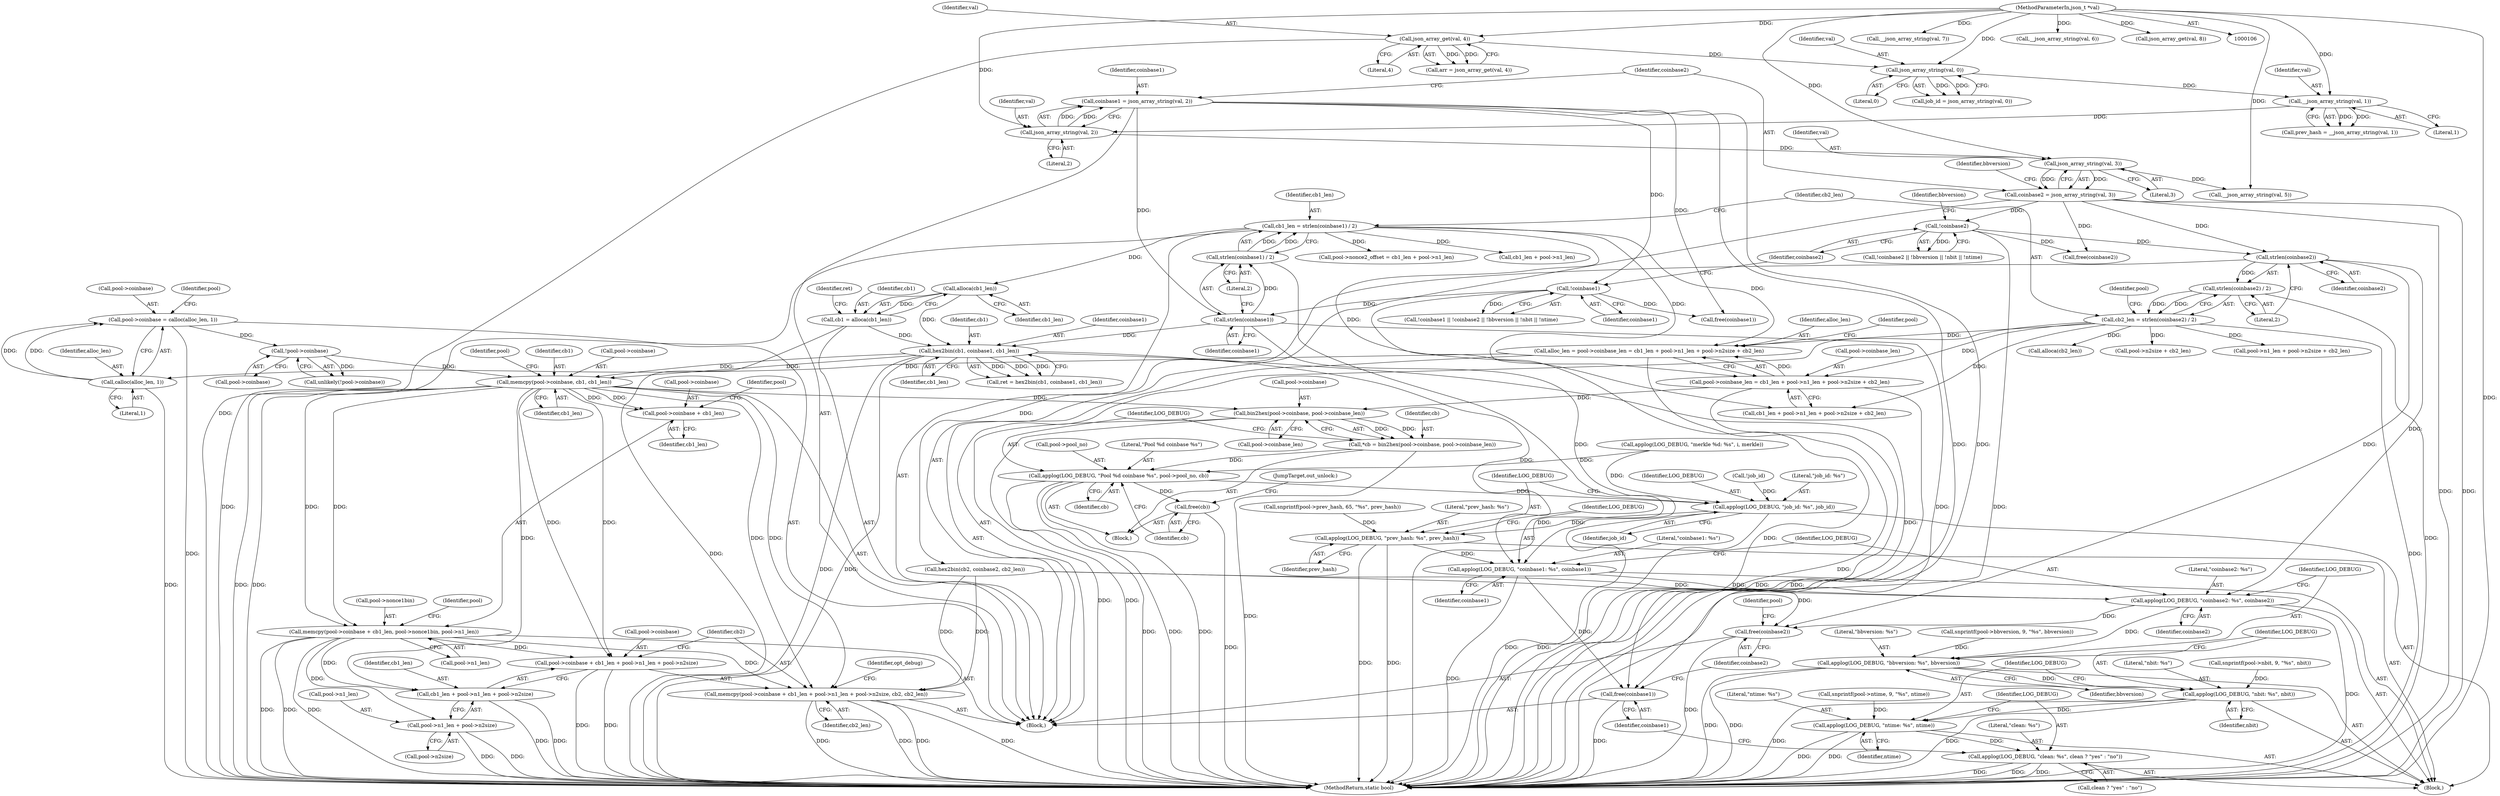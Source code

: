 digraph "0_cgminer_e1c5050734123973b99d181c45e74b2cbb00272e_1@API" {
"1000565" [label="(Call,memcpy(pool->coinbase, cb1, cb1_len))"];
"1000558" [label="(Call,!pool->coinbase)"];
"1000549" [label="(Call,pool->coinbase = calloc(alloc_len, 1))"];
"1000553" [label="(Call,calloc(alloc_len, 1))"];
"1000295" [label="(Call,alloc_len = pool->coinbase_len = cb1_len + pool->n1_len + pool->n2size + cb2_len)"];
"1000297" [label="(Call,pool->coinbase_len = cb1_len + pool->n1_len + pool->n2size + cb2_len)"];
"1000255" [label="(Call,cb1_len = strlen(coinbase1) / 2)"];
"1000257" [label="(Call,strlen(coinbase1) / 2)"];
"1000258" [label="(Call,strlen(coinbase1))"];
"1000203" [label="(Call,!coinbase1)"];
"1000164" [label="(Call,coinbase1 = json_array_string(val, 2))"];
"1000166" [label="(Call,json_array_string(val, 2))"];
"1000161" [label="(Call,__json_array_string(val, 1))"];
"1000156" [label="(Call,json_array_string(val, 0))"];
"1000139" [label="(Call,json_array_get(val, 4))"];
"1000108" [label="(MethodParameterIn,json_t *val)"];
"1000261" [label="(Call,cb2_len = strlen(coinbase2) / 2)"];
"1000263" [label="(Call,strlen(coinbase2) / 2)"];
"1000264" [label="(Call,strlen(coinbase2))"];
"1000206" [label="(Call,!coinbase2)"];
"1000169" [label="(Call,coinbase2 = json_array_string(val, 3))"];
"1000171" [label="(Call,json_array_string(val, 3))"];
"1000510" [label="(Call,hex2bin(cb1, coinbase1, cb1_len))"];
"1000504" [label="(Call,cb1 = alloca(cb1_len))"];
"1000506" [label="(Call,alloca(cb1_len))"];
"1000571" [label="(Call,memcpy(pool->coinbase + cb1_len, pool->nonce1bin, pool->n1_len))"];
"1000583" [label="(Call,memcpy(pool->coinbase + cb1_len + pool->n1_len + pool->n2size, cb2, cb2_len))"];
"1000584" [label="(Call,pool->coinbase + cb1_len + pool->n1_len + pool->n2size)"];
"1000588" [label="(Call,cb1_len + pool->n1_len + pool->n2size)"];
"1000590" [label="(Call,pool->n1_len + pool->n2size)"];
"1000572" [label="(Call,pool->coinbase + cb1_len)"];
"1000605" [label="(Call,bin2hex(pool->coinbase, pool->coinbase_len))"];
"1000603" [label="(Call,*cb = bin2hex(pool->coinbase, pool->coinbase_len))"];
"1000612" [label="(Call,applog(LOG_DEBUG, \"Pool %d coinbase %s\", pool->pool_no, cb))"];
"1000619" [label="(Call,free(cb))"];
"1000630" [label="(Call,applog(LOG_DEBUG, \"job_id: %s\", job_id))"];
"1000634" [label="(Call,applog(LOG_DEBUG, \"prev_hash: %s\", prev_hash))"];
"1000638" [label="(Call,applog(LOG_DEBUG, \"coinbase1: %s\", coinbase1))"];
"1000642" [label="(Call,applog(LOG_DEBUG, \"coinbase2: %s\", coinbase2))"];
"1000646" [label="(Call,applog(LOG_DEBUG, \"bbversion: %s\", bbversion))"];
"1000650" [label="(Call,applog(LOG_DEBUG, \"nbit: %s\", nbit))"];
"1000654" [label="(Call,applog(LOG_DEBUG, \"ntime: %s\", ntime))"];
"1000658" [label="(Call,applog(LOG_DEBUG, \"clean: %s\", clean ? \"yes\" : \"no\"))"];
"1000667" [label="(Call,free(coinbase2))"];
"1000665" [label="(Call,free(coinbase1))"];
"1000572" [label="(Call,pool->coinbase + cb1_len)"];
"1000509" [label="(Identifier,ret)"];
"1000258" [label="(Call,strlen(coinbase1))"];
"1000646" [label="(Call,applog(LOG_DEBUG, \"bbversion: %s\", bbversion))"];
"1000314" [label="(Identifier,pool)"];
"1000186" [label="(Call,__json_array_string(val, 7))"];
"1000257" [label="(Call,strlen(coinbase1) / 2)"];
"1000137" [label="(Call,arr = json_array_get(val, 4))"];
"1000618" [label="(Identifier,cb)"];
"1000652" [label="(Literal,\"nbit: %s\")"];
"1000301" [label="(Call,cb1_len + pool->n1_len + pool->n2size + cb2_len)"];
"1000661" [label="(Call,clean ? \"yes\" : \"no\")"];
"1000141" [label="(Literal,4)"];
"1000671" [label="(Identifier,pool)"];
"1000505" [label="(Identifier,cb1)"];
"1000181" [label="(Call,__json_array_string(val, 6))"];
"1000210" [label="(Identifier,bbversion)"];
"1000156" [label="(Call,json_array_string(val, 0))"];
"1000636" [label="(Literal,\"prev_hash: %s\")"];
"1000609" [label="(Call,pool->coinbase_len)"];
"1000591" [label="(Call,pool->n1_len)"];
"1000511" [label="(Identifier,cb1)"];
"1000402" [label="(Call,applog(LOG_DEBUG, \"merkle %d: %s\", i, merkle))"];
"1000573" [label="(Call,pool->coinbase)"];
"1000635" [label="(Identifier,LOG_DEBUG)"];
"1000162" [label="(Identifier,val)"];
"1000265" [label="(Identifier,coinbase2)"];
"1000578" [label="(Identifier,pool)"];
"1000634" [label="(Call,applog(LOG_DEBUG, \"prev_hash: %s\", prev_hash))"];
"1000154" [label="(Call,job_id = json_array_string(val, 0))"];
"1000585" [label="(Call,pool->coinbase)"];
"1000571" [label="(Call,memcpy(pool->coinbase + cb1_len, pool->nonce1bin, pool->n1_len))"];
"1000176" [label="(Call,__json_array_string(val, 5))"];
"1000510" [label="(Call,hex2bin(cb1, coinbase1, cb1_len))"];
"1000170" [label="(Identifier,coinbase2)"];
"1000639" [label="(Identifier,LOG_DEBUG)"];
"1000647" [label="(Identifier,LOG_DEBUG)"];
"1000227" [label="(Call,free(coinbase2))"];
"1000685" [label="(MethodReturn,static bool)"];
"1000512" [label="(Identifier,coinbase1)"];
"1000637" [label="(Identifier,prev_hash)"];
"1000597" [label="(Identifier,cb2)"];
"1000649" [label="(Identifier,bbversion)"];
"1000297" [label="(Call,pool->coinbase_len = cb1_len + pool->n1_len + pool->n2size + cb2_len)"];
"1000256" [label="(Identifier,cb1_len)"];
"1000167" [label="(Identifier,val)"];
"1000513" [label="(Identifier,cb1_len)"];
"1000603" [label="(Call,*cb = bin2hex(pool->coinbase, pool->coinbase_len))"];
"1000206" [label="(Call,!coinbase2)"];
"1000205" [label="(Call,!coinbase2 || !bbversion || !nbit || !ntime)"];
"1000653" [label="(Identifier,nbit)"];
"1000248" [label="(Call,snprintf(pool->prev_hash, 65, \"%s\", prev_hash))"];
"1000109" [label="(Block,)"];
"1000171" [label="(Call,json_array_string(val, 3))"];
"1000605" [label="(Call,bin2hex(pool->coinbase, pool->coinbase_len))"];
"1000161" [label="(Call,__json_array_string(val, 1))"];
"1000164" [label="(Call,coinbase1 = json_array_string(val, 2))"];
"1000650" [label="(Call,applog(LOG_DEBUG, \"nbit: %s\", nbit))"];
"1000169" [label="(Call,coinbase2 = json_array_string(val, 3))"];
"1000631" [label="(Identifier,LOG_DEBUG)"];
"1000264" [label="(Call,strlen(coinbase2))"];
"1000557" [label="(Call,unlikely(!pool->coinbase))"];
"1000588" [label="(Call,cb1_len + pool->n1_len + pool->n2size)"];
"1000168" [label="(Literal,2)"];
"1000619" [label="(Call,free(cb))"];
"1000263" [label="(Call,strlen(coinbase2) / 2)"];
"1000642" [label="(Call,applog(LOG_DEBUG, \"coinbase2: %s\", coinbase2))"];
"1000192" [label="(Call,json_array_get(val, 8))"];
"1000614" [label="(Literal,\"Pool %d coinbase %s\")"];
"1000260" [label="(Literal,2)"];
"1000644" [label="(Literal,\"coinbase2: %s\")"];
"1000558" [label="(Call,!pool->coinbase)"];
"1000296" [label="(Identifier,alloc_len)"];
"1000648" [label="(Literal,\"bbversion: %s\")"];
"1000658" [label="(Call,applog(LOG_DEBUG, \"clean: %s\", clean ? \"yes\" : \"no\"))"];
"1000175" [label="(Identifier,bbversion)"];
"1000586" [label="(Identifier,pool)"];
"1000281" [label="(Call,snprintf(pool->ntime, 9, \"%s\", ntime))"];
"1000666" [label="(Identifier,coinbase1)"];
"1000629" [label="(Block,)"];
"1000600" [label="(Identifier,opt_debug)"];
"1000157" [label="(Identifier,val)"];
"1000553" [label="(Call,calloc(alloc_len, 1))"];
"1000303" [label="(Call,pool->n1_len + pool->n2size + cb2_len)"];
"1000604" [label="(Identifier,cb)"];
"1000204" [label="(Identifier,coinbase1)"];
"1000529" [label="(Call,hex2bin(cb2, coinbase2, cb2_len))"];
"1000574" [label="(Identifier,pool)"];
"1000108" [label="(MethodParameterIn,json_t *val)"];
"1000656" [label="(Literal,\"ntime: %s\")"];
"1000621" [label="(JumpTarget,out_unlock:)"];
"1000554" [label="(Identifier,alloc_len)"];
"1000560" [label="(Identifier,pool)"];
"1000549" [label="(Call,pool->coinbase = calloc(alloc_len, 1))"];
"1000613" [label="(Identifier,LOG_DEBUG)"];
"1000655" [label="(Identifier,LOG_DEBUG)"];
"1000665" [label="(Call,free(coinbase1))"];
"1000269" [label="(Identifier,pool)"];
"1000507" [label="(Identifier,cb1_len)"];
"1000525" [label="(Call,alloca(cb2_len))"];
"1000274" [label="(Call,snprintf(pool->nbit, 9, \"%s\", nbit))"];
"1000657" [label="(Identifier,ntime)"];
"1000601" [label="(Block,)"];
"1000259" [label="(Identifier,coinbase1)"];
"1000158" [label="(Literal,0)"];
"1000262" [label="(Identifier,cb2_len)"];
"1000612" [label="(Call,applog(LOG_DEBUG, \"Pool %d coinbase %s\", pool->pool_no, cb))"];
"1000569" [label="(Identifier,cb1)"];
"1000641" [label="(Identifier,coinbase1)"];
"1000667" [label="(Call,free(coinbase2))"];
"1000139" [label="(Call,json_array_get(val, 4))"];
"1000166" [label="(Call,json_array_string(val, 2))"];
"1000197" [label="(Call,!job_id)"];
"1000307" [label="(Call,pool->n2size + cb2_len)"];
"1000559" [label="(Call,pool->coinbase)"];
"1000316" [label="(Call,cb1_len + pool->n1_len)"];
"1000633" [label="(Identifier,job_id)"];
"1000570" [label="(Identifier,cb1_len)"];
"1000267" [label="(Call,snprintf(pool->bbversion, 9, \"%s\", bbversion))"];
"1000643" [label="(Identifier,LOG_DEBUG)"];
"1000577" [label="(Call,pool->nonce1bin)"];
"1000576" [label="(Identifier,cb1_len)"];
"1000584" [label="(Call,pool->coinbase + cb1_len + pool->n1_len + pool->n2size)"];
"1000223" [label="(Call,free(coinbase1))"];
"1000565" [label="(Call,memcpy(pool->coinbase, cb1, cb1_len))"];
"1000660" [label="(Literal,\"clean: %s\")"];
"1000295" [label="(Call,alloc_len = pool->coinbase_len = cb1_len + pool->n1_len + pool->n2size + cb2_len)"];
"1000140" [label="(Identifier,val)"];
"1000165" [label="(Identifier,coinbase1)"];
"1000504" [label="(Call,cb1 = alloca(cb1_len))"];
"1000589" [label="(Identifier,cb1_len)"];
"1000203" [label="(Call,!coinbase1)"];
"1000298" [label="(Call,pool->coinbase_len)"];
"1000312" [label="(Call,pool->nonce2_offset = cb1_len + pool->n1_len)"];
"1000266" [label="(Literal,2)"];
"1000638" [label="(Call,applog(LOG_DEBUG, \"coinbase1: %s\", coinbase1))"];
"1000207" [label="(Identifier,coinbase2)"];
"1000159" [label="(Call,prev_hash = __json_array_string(val, 1))"];
"1000508" [label="(Call,ret = hex2bin(cb1, coinbase1, cb1_len))"];
"1000632" [label="(Literal,\"job_id: %s\")"];
"1000506" [label="(Call,alloca(cb1_len))"];
"1000630" [label="(Call,applog(LOG_DEBUG, \"job_id: %s\", job_id))"];
"1000255" [label="(Call,cb1_len = strlen(coinbase1) / 2)"];
"1000659" [label="(Identifier,LOG_DEBUG)"];
"1000163" [label="(Literal,1)"];
"1000580" [label="(Call,pool->n1_len)"];
"1000202" [label="(Call,!coinbase1 || !coinbase2 || !bbversion || !nbit || !ntime)"];
"1000620" [label="(Identifier,cb)"];
"1000645" [label="(Identifier,coinbase2)"];
"1000654" [label="(Call,applog(LOG_DEBUG, \"ntime: %s\", ntime))"];
"1000550" [label="(Call,pool->coinbase)"];
"1000598" [label="(Identifier,cb2_len)"];
"1000261" [label="(Call,cb2_len = strlen(coinbase2) / 2)"];
"1000173" [label="(Literal,3)"];
"1000651" [label="(Identifier,LOG_DEBUG)"];
"1000566" [label="(Call,pool->coinbase)"];
"1000640" [label="(Literal,\"coinbase1: %s\")"];
"1000668" [label="(Identifier,coinbase2)"];
"1000606" [label="(Call,pool->coinbase)"];
"1000172" [label="(Identifier,val)"];
"1000615" [label="(Call,pool->pool_no)"];
"1000583" [label="(Call,memcpy(pool->coinbase + cb1_len + pool->n1_len + pool->n2size, cb2, cb2_len))"];
"1000590" [label="(Call,pool->n1_len + pool->n2size)"];
"1000555" [label="(Literal,1)"];
"1000594" [label="(Call,pool->n2size)"];
"1000565" -> "1000109"  [label="AST: "];
"1000565" -> "1000570"  [label="CFG: "];
"1000566" -> "1000565"  [label="AST: "];
"1000569" -> "1000565"  [label="AST: "];
"1000570" -> "1000565"  [label="AST: "];
"1000574" -> "1000565"  [label="CFG: "];
"1000565" -> "1000685"  [label="DDG: "];
"1000565" -> "1000685"  [label="DDG: "];
"1000558" -> "1000565"  [label="DDG: "];
"1000510" -> "1000565"  [label="DDG: "];
"1000510" -> "1000565"  [label="DDG: "];
"1000565" -> "1000571"  [label="DDG: "];
"1000565" -> "1000571"  [label="DDG: "];
"1000565" -> "1000572"  [label="DDG: "];
"1000565" -> "1000572"  [label="DDG: "];
"1000565" -> "1000583"  [label="DDG: "];
"1000565" -> "1000583"  [label="DDG: "];
"1000565" -> "1000584"  [label="DDG: "];
"1000565" -> "1000584"  [label="DDG: "];
"1000565" -> "1000588"  [label="DDG: "];
"1000565" -> "1000605"  [label="DDG: "];
"1000558" -> "1000557"  [label="AST: "];
"1000558" -> "1000559"  [label="CFG: "];
"1000559" -> "1000558"  [label="AST: "];
"1000557" -> "1000558"  [label="CFG: "];
"1000558" -> "1000557"  [label="DDG: "];
"1000549" -> "1000558"  [label="DDG: "];
"1000549" -> "1000109"  [label="AST: "];
"1000549" -> "1000553"  [label="CFG: "];
"1000550" -> "1000549"  [label="AST: "];
"1000553" -> "1000549"  [label="AST: "];
"1000560" -> "1000549"  [label="CFG: "];
"1000549" -> "1000685"  [label="DDG: "];
"1000553" -> "1000549"  [label="DDG: "];
"1000553" -> "1000549"  [label="DDG: "];
"1000553" -> "1000555"  [label="CFG: "];
"1000554" -> "1000553"  [label="AST: "];
"1000555" -> "1000553"  [label="AST: "];
"1000553" -> "1000685"  [label="DDG: "];
"1000295" -> "1000553"  [label="DDG: "];
"1000295" -> "1000109"  [label="AST: "];
"1000295" -> "1000297"  [label="CFG: "];
"1000296" -> "1000295"  [label="AST: "];
"1000297" -> "1000295"  [label="AST: "];
"1000314" -> "1000295"  [label="CFG: "];
"1000295" -> "1000685"  [label="DDG: "];
"1000297" -> "1000295"  [label="DDG: "];
"1000255" -> "1000295"  [label="DDG: "];
"1000261" -> "1000295"  [label="DDG: "];
"1000297" -> "1000301"  [label="CFG: "];
"1000298" -> "1000297"  [label="AST: "];
"1000301" -> "1000297"  [label="AST: "];
"1000297" -> "1000685"  [label="DDG: "];
"1000297" -> "1000685"  [label="DDG: "];
"1000255" -> "1000297"  [label="DDG: "];
"1000261" -> "1000297"  [label="DDG: "];
"1000297" -> "1000605"  [label="DDG: "];
"1000255" -> "1000109"  [label="AST: "];
"1000255" -> "1000257"  [label="CFG: "];
"1000256" -> "1000255"  [label="AST: "];
"1000257" -> "1000255"  [label="AST: "];
"1000262" -> "1000255"  [label="CFG: "];
"1000255" -> "1000685"  [label="DDG: "];
"1000257" -> "1000255"  [label="DDG: "];
"1000257" -> "1000255"  [label="DDG: "];
"1000255" -> "1000301"  [label="DDG: "];
"1000255" -> "1000312"  [label="DDG: "];
"1000255" -> "1000316"  [label="DDG: "];
"1000255" -> "1000506"  [label="DDG: "];
"1000257" -> "1000260"  [label="CFG: "];
"1000258" -> "1000257"  [label="AST: "];
"1000260" -> "1000257"  [label="AST: "];
"1000257" -> "1000685"  [label="DDG: "];
"1000258" -> "1000257"  [label="DDG: "];
"1000258" -> "1000259"  [label="CFG: "];
"1000259" -> "1000258"  [label="AST: "];
"1000260" -> "1000258"  [label="CFG: "];
"1000203" -> "1000258"  [label="DDG: "];
"1000164" -> "1000258"  [label="DDG: "];
"1000258" -> "1000510"  [label="DDG: "];
"1000258" -> "1000638"  [label="DDG: "];
"1000258" -> "1000665"  [label="DDG: "];
"1000203" -> "1000202"  [label="AST: "];
"1000203" -> "1000204"  [label="CFG: "];
"1000204" -> "1000203"  [label="AST: "];
"1000207" -> "1000203"  [label="CFG: "];
"1000202" -> "1000203"  [label="CFG: "];
"1000203" -> "1000685"  [label="DDG: "];
"1000203" -> "1000202"  [label="DDG: "];
"1000164" -> "1000203"  [label="DDG: "];
"1000203" -> "1000223"  [label="DDG: "];
"1000164" -> "1000109"  [label="AST: "];
"1000164" -> "1000166"  [label="CFG: "];
"1000165" -> "1000164"  [label="AST: "];
"1000166" -> "1000164"  [label="AST: "];
"1000170" -> "1000164"  [label="CFG: "];
"1000164" -> "1000685"  [label="DDG: "];
"1000164" -> "1000685"  [label="DDG: "];
"1000166" -> "1000164"  [label="DDG: "];
"1000166" -> "1000164"  [label="DDG: "];
"1000164" -> "1000223"  [label="DDG: "];
"1000166" -> "1000168"  [label="CFG: "];
"1000167" -> "1000166"  [label="AST: "];
"1000168" -> "1000166"  [label="AST: "];
"1000161" -> "1000166"  [label="DDG: "];
"1000108" -> "1000166"  [label="DDG: "];
"1000166" -> "1000171"  [label="DDG: "];
"1000161" -> "1000159"  [label="AST: "];
"1000161" -> "1000163"  [label="CFG: "];
"1000162" -> "1000161"  [label="AST: "];
"1000163" -> "1000161"  [label="AST: "];
"1000159" -> "1000161"  [label="CFG: "];
"1000161" -> "1000159"  [label="DDG: "];
"1000161" -> "1000159"  [label="DDG: "];
"1000156" -> "1000161"  [label="DDG: "];
"1000108" -> "1000161"  [label="DDG: "];
"1000156" -> "1000154"  [label="AST: "];
"1000156" -> "1000158"  [label="CFG: "];
"1000157" -> "1000156"  [label="AST: "];
"1000158" -> "1000156"  [label="AST: "];
"1000154" -> "1000156"  [label="CFG: "];
"1000156" -> "1000154"  [label="DDG: "];
"1000156" -> "1000154"  [label="DDG: "];
"1000139" -> "1000156"  [label="DDG: "];
"1000108" -> "1000156"  [label="DDG: "];
"1000139" -> "1000137"  [label="AST: "];
"1000139" -> "1000141"  [label="CFG: "];
"1000140" -> "1000139"  [label="AST: "];
"1000141" -> "1000139"  [label="AST: "];
"1000137" -> "1000139"  [label="CFG: "];
"1000139" -> "1000685"  [label="DDG: "];
"1000139" -> "1000137"  [label="DDG: "];
"1000139" -> "1000137"  [label="DDG: "];
"1000108" -> "1000139"  [label="DDG: "];
"1000108" -> "1000106"  [label="AST: "];
"1000108" -> "1000685"  [label="DDG: "];
"1000108" -> "1000171"  [label="DDG: "];
"1000108" -> "1000176"  [label="DDG: "];
"1000108" -> "1000181"  [label="DDG: "];
"1000108" -> "1000186"  [label="DDG: "];
"1000108" -> "1000192"  [label="DDG: "];
"1000261" -> "1000109"  [label="AST: "];
"1000261" -> "1000263"  [label="CFG: "];
"1000262" -> "1000261"  [label="AST: "];
"1000263" -> "1000261"  [label="AST: "];
"1000269" -> "1000261"  [label="CFG: "];
"1000261" -> "1000685"  [label="DDG: "];
"1000263" -> "1000261"  [label="DDG: "];
"1000263" -> "1000261"  [label="DDG: "];
"1000261" -> "1000301"  [label="DDG: "];
"1000261" -> "1000303"  [label="DDG: "];
"1000261" -> "1000307"  [label="DDG: "];
"1000261" -> "1000525"  [label="DDG: "];
"1000263" -> "1000266"  [label="CFG: "];
"1000264" -> "1000263"  [label="AST: "];
"1000266" -> "1000263"  [label="AST: "];
"1000263" -> "1000685"  [label="DDG: "];
"1000264" -> "1000263"  [label="DDG: "];
"1000264" -> "1000265"  [label="CFG: "];
"1000265" -> "1000264"  [label="AST: "];
"1000266" -> "1000264"  [label="CFG: "];
"1000206" -> "1000264"  [label="DDG: "];
"1000169" -> "1000264"  [label="DDG: "];
"1000264" -> "1000529"  [label="DDG: "];
"1000264" -> "1000642"  [label="DDG: "];
"1000264" -> "1000667"  [label="DDG: "];
"1000206" -> "1000205"  [label="AST: "];
"1000206" -> "1000207"  [label="CFG: "];
"1000207" -> "1000206"  [label="AST: "];
"1000210" -> "1000206"  [label="CFG: "];
"1000205" -> "1000206"  [label="CFG: "];
"1000206" -> "1000685"  [label="DDG: "];
"1000206" -> "1000205"  [label="DDG: "];
"1000169" -> "1000206"  [label="DDG: "];
"1000206" -> "1000227"  [label="DDG: "];
"1000169" -> "1000109"  [label="AST: "];
"1000169" -> "1000171"  [label="CFG: "];
"1000170" -> "1000169"  [label="AST: "];
"1000171" -> "1000169"  [label="AST: "];
"1000175" -> "1000169"  [label="CFG: "];
"1000169" -> "1000685"  [label="DDG: "];
"1000169" -> "1000685"  [label="DDG: "];
"1000171" -> "1000169"  [label="DDG: "];
"1000171" -> "1000169"  [label="DDG: "];
"1000169" -> "1000227"  [label="DDG: "];
"1000171" -> "1000173"  [label="CFG: "];
"1000172" -> "1000171"  [label="AST: "];
"1000173" -> "1000171"  [label="AST: "];
"1000171" -> "1000176"  [label="DDG: "];
"1000510" -> "1000508"  [label="AST: "];
"1000510" -> "1000513"  [label="CFG: "];
"1000511" -> "1000510"  [label="AST: "];
"1000512" -> "1000510"  [label="AST: "];
"1000513" -> "1000510"  [label="AST: "];
"1000508" -> "1000510"  [label="CFG: "];
"1000510" -> "1000685"  [label="DDG: "];
"1000510" -> "1000685"  [label="DDG: "];
"1000510" -> "1000508"  [label="DDG: "];
"1000510" -> "1000508"  [label="DDG: "];
"1000510" -> "1000508"  [label="DDG: "];
"1000504" -> "1000510"  [label="DDG: "];
"1000506" -> "1000510"  [label="DDG: "];
"1000510" -> "1000638"  [label="DDG: "];
"1000510" -> "1000665"  [label="DDG: "];
"1000504" -> "1000109"  [label="AST: "];
"1000504" -> "1000506"  [label="CFG: "];
"1000505" -> "1000504"  [label="AST: "];
"1000506" -> "1000504"  [label="AST: "];
"1000509" -> "1000504"  [label="CFG: "];
"1000504" -> "1000685"  [label="DDG: "];
"1000506" -> "1000504"  [label="DDG: "];
"1000506" -> "1000507"  [label="CFG: "];
"1000507" -> "1000506"  [label="AST: "];
"1000571" -> "1000109"  [label="AST: "];
"1000571" -> "1000580"  [label="CFG: "];
"1000572" -> "1000571"  [label="AST: "];
"1000577" -> "1000571"  [label="AST: "];
"1000580" -> "1000571"  [label="AST: "];
"1000586" -> "1000571"  [label="CFG: "];
"1000571" -> "1000685"  [label="DDG: "];
"1000571" -> "1000685"  [label="DDG: "];
"1000571" -> "1000685"  [label="DDG: "];
"1000571" -> "1000583"  [label="DDG: "];
"1000571" -> "1000584"  [label="DDG: "];
"1000571" -> "1000588"  [label="DDG: "];
"1000571" -> "1000590"  [label="DDG: "];
"1000583" -> "1000109"  [label="AST: "];
"1000583" -> "1000598"  [label="CFG: "];
"1000584" -> "1000583"  [label="AST: "];
"1000597" -> "1000583"  [label="AST: "];
"1000598" -> "1000583"  [label="AST: "];
"1000600" -> "1000583"  [label="CFG: "];
"1000583" -> "1000685"  [label="DDG: "];
"1000583" -> "1000685"  [label="DDG: "];
"1000583" -> "1000685"  [label="DDG: "];
"1000583" -> "1000685"  [label="DDG: "];
"1000529" -> "1000583"  [label="DDG: "];
"1000529" -> "1000583"  [label="DDG: "];
"1000584" -> "1000588"  [label="CFG: "];
"1000585" -> "1000584"  [label="AST: "];
"1000588" -> "1000584"  [label="AST: "];
"1000597" -> "1000584"  [label="CFG: "];
"1000584" -> "1000685"  [label="DDG: "];
"1000584" -> "1000685"  [label="DDG: "];
"1000588" -> "1000590"  [label="CFG: "];
"1000589" -> "1000588"  [label="AST: "];
"1000590" -> "1000588"  [label="AST: "];
"1000588" -> "1000685"  [label="DDG: "];
"1000588" -> "1000685"  [label="DDG: "];
"1000590" -> "1000594"  [label="CFG: "];
"1000591" -> "1000590"  [label="AST: "];
"1000594" -> "1000590"  [label="AST: "];
"1000590" -> "1000685"  [label="DDG: "];
"1000590" -> "1000685"  [label="DDG: "];
"1000572" -> "1000576"  [label="CFG: "];
"1000573" -> "1000572"  [label="AST: "];
"1000576" -> "1000572"  [label="AST: "];
"1000578" -> "1000572"  [label="CFG: "];
"1000605" -> "1000603"  [label="AST: "];
"1000605" -> "1000609"  [label="CFG: "];
"1000606" -> "1000605"  [label="AST: "];
"1000609" -> "1000605"  [label="AST: "];
"1000603" -> "1000605"  [label="CFG: "];
"1000605" -> "1000685"  [label="DDG: "];
"1000605" -> "1000685"  [label="DDG: "];
"1000605" -> "1000603"  [label="DDG: "];
"1000605" -> "1000603"  [label="DDG: "];
"1000603" -> "1000601"  [label="AST: "];
"1000604" -> "1000603"  [label="AST: "];
"1000613" -> "1000603"  [label="CFG: "];
"1000603" -> "1000685"  [label="DDG: "];
"1000603" -> "1000612"  [label="DDG: "];
"1000612" -> "1000601"  [label="AST: "];
"1000612" -> "1000618"  [label="CFG: "];
"1000613" -> "1000612"  [label="AST: "];
"1000614" -> "1000612"  [label="AST: "];
"1000615" -> "1000612"  [label="AST: "];
"1000618" -> "1000612"  [label="AST: "];
"1000620" -> "1000612"  [label="CFG: "];
"1000612" -> "1000685"  [label="DDG: "];
"1000612" -> "1000685"  [label="DDG: "];
"1000612" -> "1000685"  [label="DDG: "];
"1000402" -> "1000612"  [label="DDG: "];
"1000612" -> "1000619"  [label="DDG: "];
"1000612" -> "1000630"  [label="DDG: "];
"1000619" -> "1000601"  [label="AST: "];
"1000619" -> "1000620"  [label="CFG: "];
"1000620" -> "1000619"  [label="AST: "];
"1000621" -> "1000619"  [label="CFG: "];
"1000619" -> "1000685"  [label="DDG: "];
"1000630" -> "1000629"  [label="AST: "];
"1000630" -> "1000633"  [label="CFG: "];
"1000631" -> "1000630"  [label="AST: "];
"1000632" -> "1000630"  [label="AST: "];
"1000633" -> "1000630"  [label="AST: "];
"1000635" -> "1000630"  [label="CFG: "];
"1000630" -> "1000685"  [label="DDG: "];
"1000630" -> "1000685"  [label="DDG: "];
"1000402" -> "1000630"  [label="DDG: "];
"1000197" -> "1000630"  [label="DDG: "];
"1000630" -> "1000634"  [label="DDG: "];
"1000634" -> "1000629"  [label="AST: "];
"1000634" -> "1000637"  [label="CFG: "];
"1000635" -> "1000634"  [label="AST: "];
"1000636" -> "1000634"  [label="AST: "];
"1000637" -> "1000634"  [label="AST: "];
"1000639" -> "1000634"  [label="CFG: "];
"1000634" -> "1000685"  [label="DDG: "];
"1000634" -> "1000685"  [label="DDG: "];
"1000248" -> "1000634"  [label="DDG: "];
"1000634" -> "1000638"  [label="DDG: "];
"1000638" -> "1000629"  [label="AST: "];
"1000638" -> "1000641"  [label="CFG: "];
"1000639" -> "1000638"  [label="AST: "];
"1000640" -> "1000638"  [label="AST: "];
"1000641" -> "1000638"  [label="AST: "];
"1000643" -> "1000638"  [label="CFG: "];
"1000638" -> "1000685"  [label="DDG: "];
"1000638" -> "1000642"  [label="DDG: "];
"1000638" -> "1000665"  [label="DDG: "];
"1000642" -> "1000629"  [label="AST: "];
"1000642" -> "1000645"  [label="CFG: "];
"1000643" -> "1000642"  [label="AST: "];
"1000644" -> "1000642"  [label="AST: "];
"1000645" -> "1000642"  [label="AST: "];
"1000647" -> "1000642"  [label="CFG: "];
"1000642" -> "1000685"  [label="DDG: "];
"1000529" -> "1000642"  [label="DDG: "];
"1000642" -> "1000646"  [label="DDG: "];
"1000642" -> "1000667"  [label="DDG: "];
"1000646" -> "1000629"  [label="AST: "];
"1000646" -> "1000649"  [label="CFG: "];
"1000647" -> "1000646"  [label="AST: "];
"1000648" -> "1000646"  [label="AST: "];
"1000649" -> "1000646"  [label="AST: "];
"1000651" -> "1000646"  [label="CFG: "];
"1000646" -> "1000685"  [label="DDG: "];
"1000646" -> "1000685"  [label="DDG: "];
"1000267" -> "1000646"  [label="DDG: "];
"1000646" -> "1000650"  [label="DDG: "];
"1000650" -> "1000629"  [label="AST: "];
"1000650" -> "1000653"  [label="CFG: "];
"1000651" -> "1000650"  [label="AST: "];
"1000652" -> "1000650"  [label="AST: "];
"1000653" -> "1000650"  [label="AST: "];
"1000655" -> "1000650"  [label="CFG: "];
"1000650" -> "1000685"  [label="DDG: "];
"1000650" -> "1000685"  [label="DDG: "];
"1000274" -> "1000650"  [label="DDG: "];
"1000650" -> "1000654"  [label="DDG: "];
"1000654" -> "1000629"  [label="AST: "];
"1000654" -> "1000657"  [label="CFG: "];
"1000655" -> "1000654"  [label="AST: "];
"1000656" -> "1000654"  [label="AST: "];
"1000657" -> "1000654"  [label="AST: "];
"1000659" -> "1000654"  [label="CFG: "];
"1000654" -> "1000685"  [label="DDG: "];
"1000654" -> "1000685"  [label="DDG: "];
"1000281" -> "1000654"  [label="DDG: "];
"1000654" -> "1000658"  [label="DDG: "];
"1000658" -> "1000629"  [label="AST: "];
"1000658" -> "1000661"  [label="CFG: "];
"1000659" -> "1000658"  [label="AST: "];
"1000660" -> "1000658"  [label="AST: "];
"1000661" -> "1000658"  [label="AST: "];
"1000666" -> "1000658"  [label="CFG: "];
"1000658" -> "1000685"  [label="DDG: "];
"1000658" -> "1000685"  [label="DDG: "];
"1000658" -> "1000685"  [label="DDG: "];
"1000667" -> "1000109"  [label="AST: "];
"1000667" -> "1000668"  [label="CFG: "];
"1000668" -> "1000667"  [label="AST: "];
"1000671" -> "1000667"  [label="CFG: "];
"1000667" -> "1000685"  [label="DDG: "];
"1000529" -> "1000667"  [label="DDG: "];
"1000665" -> "1000109"  [label="AST: "];
"1000665" -> "1000666"  [label="CFG: "];
"1000666" -> "1000665"  [label="AST: "];
"1000668" -> "1000665"  [label="CFG: "];
"1000665" -> "1000685"  [label="DDG: "];
}
